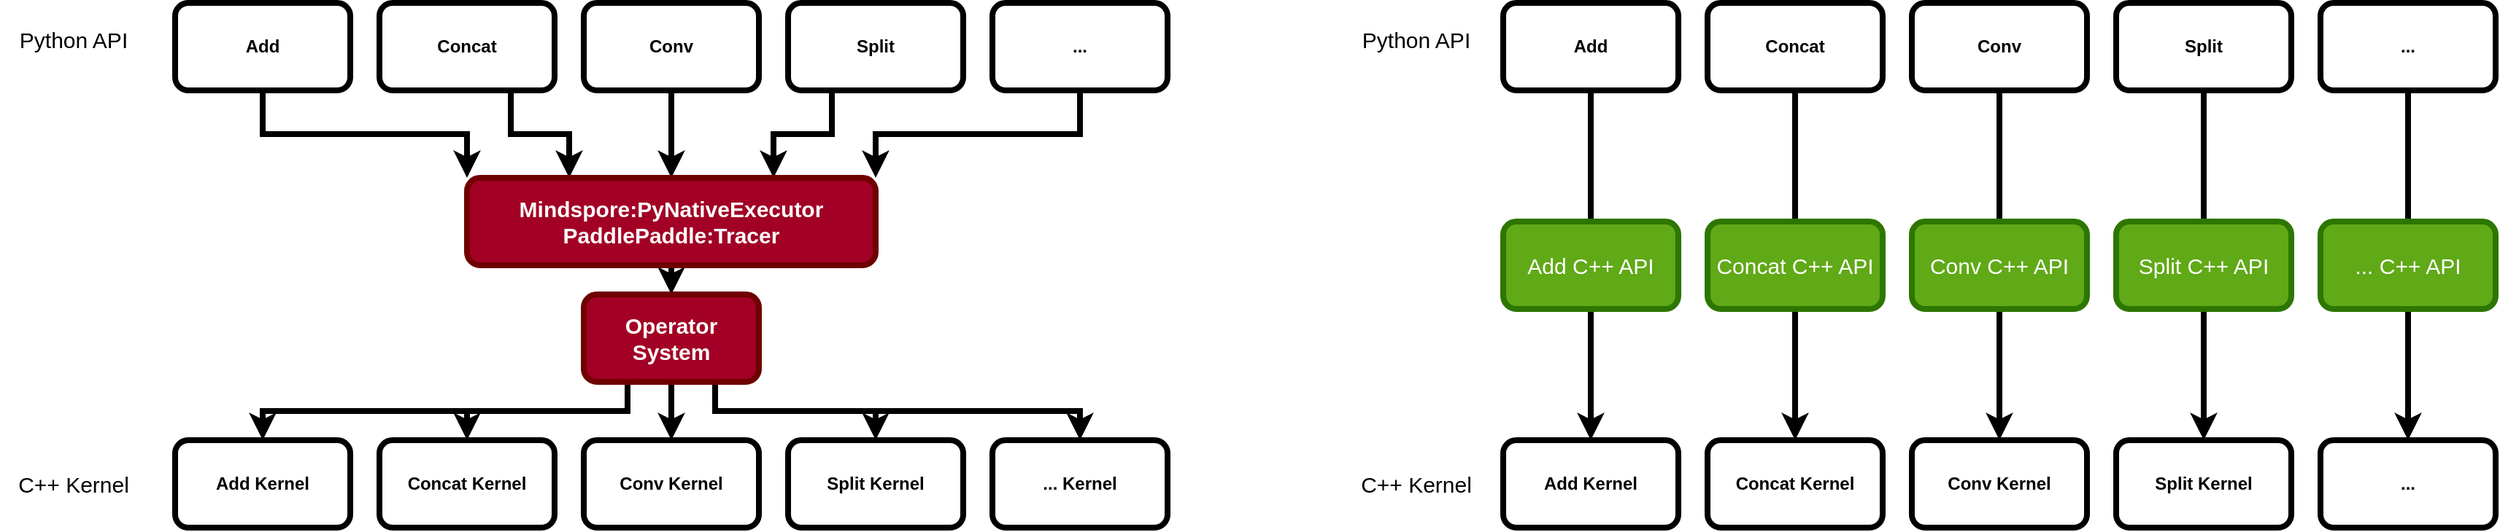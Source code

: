 <mxfile version="20.1.1" type="github">
  <diagram id="CJEKYBVr-cLUKP1DG46G" name="Page-1">
    <mxGraphModel dx="2916" dy="826" grid="1" gridSize="10" guides="1" tooltips="1" connect="1" arrows="1" fold="1" page="1" pageScale="1" pageWidth="850" pageHeight="1100" math="0" shadow="0">
      <root>
        <mxCell id="0" />
        <mxCell id="1" parent="0" />
        <mxCell id="QSSNPomlL2tXUdGTERZc-15" style="edgeStyle=orthogonalEdgeStyle;rounded=0;orthogonalLoop=1;jettySize=auto;html=1;exitX=0.5;exitY=1;exitDx=0;exitDy=0;entryX=0;entryY=0;entryDx=0;entryDy=0;strokeWidth=4;fontStyle=1" edge="1" parent="1" source="QSSNPomlL2tXUdGTERZc-2" target="QSSNPomlL2tXUdGTERZc-13">
          <mxGeometry relative="1" as="geometry" />
        </mxCell>
        <mxCell id="QSSNPomlL2tXUdGTERZc-2" value="Add" style="rounded=1;whiteSpace=wrap;html=1;strokeWidth=4;fontStyle=1" vertex="1" parent="1">
          <mxGeometry x="80" y="160" width="120" height="60" as="geometry" />
        </mxCell>
        <mxCell id="QSSNPomlL2tXUdGTERZc-19" style="edgeStyle=orthogonalEdgeStyle;rounded=0;orthogonalLoop=1;jettySize=auto;html=1;exitX=0.5;exitY=1;exitDx=0;exitDy=0;entryX=1;entryY=0;entryDx=0;entryDy=0;strokeWidth=4;fontStyle=1" edge="1" parent="1" source="QSSNPomlL2tXUdGTERZc-3" target="QSSNPomlL2tXUdGTERZc-13">
          <mxGeometry relative="1" as="geometry" />
        </mxCell>
        <mxCell id="QSSNPomlL2tXUdGTERZc-3" value="..." style="rounded=1;whiteSpace=wrap;html=1;strokeWidth=4;fontStyle=1" vertex="1" parent="1">
          <mxGeometry x="640" y="160" width="120" height="60" as="geometry" />
        </mxCell>
        <mxCell id="QSSNPomlL2tXUdGTERZc-18" style="edgeStyle=orthogonalEdgeStyle;rounded=0;orthogonalLoop=1;jettySize=auto;html=1;exitX=0.5;exitY=1;exitDx=0;exitDy=0;entryX=0.75;entryY=0;entryDx=0;entryDy=0;strokeWidth=4;fontStyle=1" edge="1" parent="1" source="QSSNPomlL2tXUdGTERZc-4" target="QSSNPomlL2tXUdGTERZc-13">
          <mxGeometry relative="1" as="geometry">
            <Array as="points">
              <mxPoint x="530" y="220" />
              <mxPoint x="530" y="250" />
              <mxPoint x="490" y="250" />
            </Array>
          </mxGeometry>
        </mxCell>
        <mxCell id="QSSNPomlL2tXUdGTERZc-4" value="Split" style="rounded=1;whiteSpace=wrap;html=1;strokeWidth=4;fontStyle=1" vertex="1" parent="1">
          <mxGeometry x="500" y="160" width="120" height="60" as="geometry" />
        </mxCell>
        <mxCell id="QSSNPomlL2tXUdGTERZc-17" style="edgeStyle=orthogonalEdgeStyle;rounded=0;orthogonalLoop=1;jettySize=auto;html=1;exitX=0.5;exitY=1;exitDx=0;exitDy=0;entryX=0.5;entryY=0;entryDx=0;entryDy=0;strokeWidth=4;fontStyle=1" edge="1" parent="1" source="QSSNPomlL2tXUdGTERZc-5" target="QSSNPomlL2tXUdGTERZc-13">
          <mxGeometry relative="1" as="geometry" />
        </mxCell>
        <mxCell id="QSSNPomlL2tXUdGTERZc-5" value="Conv" style="rounded=1;whiteSpace=wrap;html=1;strokeWidth=4;fontStyle=1" vertex="1" parent="1">
          <mxGeometry x="360" y="160" width="120" height="60" as="geometry" />
        </mxCell>
        <mxCell id="QSSNPomlL2tXUdGTERZc-16" style="edgeStyle=orthogonalEdgeStyle;rounded=0;orthogonalLoop=1;jettySize=auto;html=1;exitX=0.5;exitY=1;exitDx=0;exitDy=0;entryX=0.25;entryY=0;entryDx=0;entryDy=0;strokeWidth=4;fontStyle=1" edge="1" parent="1" source="QSSNPomlL2tXUdGTERZc-6" target="QSSNPomlL2tXUdGTERZc-13">
          <mxGeometry relative="1" as="geometry">
            <Array as="points">
              <mxPoint x="310" y="220" />
              <mxPoint x="310" y="250" />
              <mxPoint x="350" y="250" />
            </Array>
          </mxGeometry>
        </mxCell>
        <mxCell id="QSSNPomlL2tXUdGTERZc-6" value="Concat" style="rounded=1;whiteSpace=wrap;html=1;strokeWidth=4;fontStyle=1" vertex="1" parent="1">
          <mxGeometry x="220" y="160" width="120" height="60" as="geometry" />
        </mxCell>
        <mxCell id="QSSNPomlL2tXUdGTERZc-8" value="Conv Kernel" style="rounded=1;whiteSpace=wrap;html=1;strokeWidth=4;fontStyle=1" vertex="1" parent="1">
          <mxGeometry x="360" y="460" width="120" height="60" as="geometry" />
        </mxCell>
        <mxCell id="QSSNPomlL2tXUdGTERZc-9" value="Add Kernel" style="rounded=1;whiteSpace=wrap;html=1;strokeWidth=4;fontStyle=1" vertex="1" parent="1">
          <mxGeometry x="80" y="460" width="120" height="60" as="geometry" />
        </mxCell>
        <mxCell id="QSSNPomlL2tXUdGTERZc-10" value="... Kernel" style="rounded=1;whiteSpace=wrap;html=1;strokeWidth=4;fontStyle=1" vertex="1" parent="1">
          <mxGeometry x="640" y="460" width="120" height="60" as="geometry" />
        </mxCell>
        <mxCell id="QSSNPomlL2tXUdGTERZc-11" value="Split Kernel" style="rounded=1;whiteSpace=wrap;html=1;strokeWidth=4;fontStyle=1" vertex="1" parent="1">
          <mxGeometry x="500" y="460" width="120" height="60" as="geometry" />
        </mxCell>
        <mxCell id="QSSNPomlL2tXUdGTERZc-12" value="Concat Kernel" style="rounded=1;whiteSpace=wrap;html=1;strokeWidth=4;fontStyle=1" vertex="1" parent="1">
          <mxGeometry x="220" y="460" width="120" height="60" as="geometry" />
        </mxCell>
        <mxCell id="QSSNPomlL2tXUdGTERZc-25" style="edgeStyle=orthogonalEdgeStyle;rounded=0;orthogonalLoop=1;jettySize=auto;html=1;exitX=0.5;exitY=1;exitDx=0;exitDy=0;entryX=0.5;entryY=0;entryDx=0;entryDy=0;strokeWidth=4;fontStyle=1" edge="1" parent="1" source="QSSNPomlL2tXUdGTERZc-13" target="QSSNPomlL2tXUdGTERZc-14">
          <mxGeometry relative="1" as="geometry" />
        </mxCell>
        <mxCell id="QSSNPomlL2tXUdGTERZc-13" value="Mindspore:PyNativeExecutor&lt;br style=&quot;font-size: 15px;&quot;&gt;PaddlePaddle:Tracer" style="rounded=1;whiteSpace=wrap;html=1;fillColor=#a20025;fontColor=#ffffff;strokeColor=#6F0000;fontStyle=1;fontSize=15;strokeWidth=4;" vertex="1" parent="1">
          <mxGeometry x="280" y="280" width="280" height="60" as="geometry" />
        </mxCell>
        <mxCell id="QSSNPomlL2tXUdGTERZc-20" style="edgeStyle=orthogonalEdgeStyle;rounded=0;orthogonalLoop=1;jettySize=auto;html=1;exitX=0.25;exitY=1;exitDx=0;exitDy=0;entryX=0.5;entryY=0;entryDx=0;entryDy=0;strokeWidth=4;fontStyle=1" edge="1" parent="1" source="QSSNPomlL2tXUdGTERZc-14" target="QSSNPomlL2tXUdGTERZc-9">
          <mxGeometry relative="1" as="geometry" />
        </mxCell>
        <mxCell id="QSSNPomlL2tXUdGTERZc-21" style="edgeStyle=orthogonalEdgeStyle;rounded=0;orthogonalLoop=1;jettySize=auto;html=1;exitX=0.25;exitY=1;exitDx=0;exitDy=0;strokeWidth=4;fontStyle=1" edge="1" parent="1" source="QSSNPomlL2tXUdGTERZc-14" target="QSSNPomlL2tXUdGTERZc-12">
          <mxGeometry relative="1" as="geometry" />
        </mxCell>
        <mxCell id="QSSNPomlL2tXUdGTERZc-22" style="edgeStyle=orthogonalEdgeStyle;rounded=0;orthogonalLoop=1;jettySize=auto;html=1;exitX=0.5;exitY=1;exitDx=0;exitDy=0;entryX=0.5;entryY=0;entryDx=0;entryDy=0;strokeWidth=4;fontStyle=1" edge="1" parent="1" source="QSSNPomlL2tXUdGTERZc-14" target="QSSNPomlL2tXUdGTERZc-8">
          <mxGeometry relative="1" as="geometry" />
        </mxCell>
        <mxCell id="QSSNPomlL2tXUdGTERZc-23" style="edgeStyle=orthogonalEdgeStyle;rounded=0;orthogonalLoop=1;jettySize=auto;html=1;exitX=0.75;exitY=1;exitDx=0;exitDy=0;strokeWidth=4;fontStyle=1" edge="1" parent="1" source="QSSNPomlL2tXUdGTERZc-14" target="QSSNPomlL2tXUdGTERZc-11">
          <mxGeometry relative="1" as="geometry" />
        </mxCell>
        <mxCell id="QSSNPomlL2tXUdGTERZc-24" style="edgeStyle=orthogonalEdgeStyle;rounded=0;orthogonalLoop=1;jettySize=auto;html=1;exitX=0.75;exitY=1;exitDx=0;exitDy=0;entryX=0.5;entryY=0;entryDx=0;entryDy=0;strokeWidth=4;fontStyle=1" edge="1" parent="1" source="QSSNPomlL2tXUdGTERZc-14" target="QSSNPomlL2tXUdGTERZc-10">
          <mxGeometry relative="1" as="geometry" />
        </mxCell>
        <mxCell id="QSSNPomlL2tXUdGTERZc-14" value="Operator System" style="rounded=1;whiteSpace=wrap;html=1;fillColor=#a20025;fontColor=#ffffff;strokeColor=#6F0000;fontStyle=1;fontSize=15;strokeWidth=4;" vertex="1" parent="1">
          <mxGeometry x="360" y="360" width="120" height="60" as="geometry" />
        </mxCell>
        <mxCell id="QSSNPomlL2tXUdGTERZc-26" style="edgeStyle=orthogonalEdgeStyle;rounded=0;orthogonalLoop=1;jettySize=auto;html=1;exitX=0.5;exitY=1;exitDx=0;exitDy=0;entryX=0.5;entryY=0;entryDx=0;entryDy=0;strokeWidth=4;fontStyle=1" edge="1" parent="1" source="QSSNPomlL2tXUdGTERZc-27" target="QSSNPomlL2tXUdGTERZc-37">
          <mxGeometry relative="1" as="geometry">
            <mxPoint x="1190" y="280" as="targetPoint" />
          </mxGeometry>
        </mxCell>
        <mxCell id="QSSNPomlL2tXUdGTERZc-51" value="&lt;span style=&quot;color: rgba(0, 0, 0, 0); font-family: monospace; font-size: 0px; text-align: start; background-color: rgb(248, 249, 250);&quot;&gt;%3CmxGraphModel%3E%3Croot%3E%3CmxCell%20id%3D%220%22%2F%3E%3CmxCell%20id%3D%221%22%20parent%3D%220%22%2F%3E%3CmxCell%20id%3D%222%22%20value%3D%22Phi%20%26amp%3Bamp%3B%26amp%3Bamp%3B%20AD%20API%20System%22%20style%3D%22edgeLabel%3Bhtml%3D1%3Balign%3Dcenter%3BverticalAlign%3Dmiddle%3Bresizable%3D0%3Bpoints%3D%5B%5D%3BfontSize%3D15%3B%22%20vertex%3D%221%22%20connectable%3D%220%22%20parent%3D%221%22%3E%3CmxGeometry%20x%3D%221090%22%20y%3D%22290%22%20as%3D%22geometry%22%3E%3CmxPoint%20x%3D%228%22%20y%3D%22-6%22%20as%3D%22offset%22%2F%3E%3C%2FmxGeometry%3E%3C%2FmxCell%3E%3C%2Froot%3E%3C%2FmxGraphModel%3E&lt;/span&gt;" style="edgeLabel;html=1;align=center;verticalAlign=middle;resizable=0;points=[];fontSize=15;" vertex="1" connectable="0" parent="QSSNPomlL2tXUdGTERZc-26">
          <mxGeometry x="-0.233" y="-2" relative="1" as="geometry">
            <mxPoint as="offset" />
          </mxGeometry>
        </mxCell>
        <mxCell id="QSSNPomlL2tXUdGTERZc-27" value="Add" style="rounded=1;whiteSpace=wrap;html=1;strokeWidth=4;fontStyle=1" vertex="1" parent="1">
          <mxGeometry x="990" y="160" width="120" height="60" as="geometry" />
        </mxCell>
        <mxCell id="QSSNPomlL2tXUdGTERZc-28" style="edgeStyle=orthogonalEdgeStyle;rounded=0;orthogonalLoop=1;jettySize=auto;html=1;exitX=0.5;exitY=1;exitDx=0;exitDy=0;entryX=0.5;entryY=0;entryDx=0;entryDy=0;strokeWidth=4;fontStyle=1" edge="1" parent="1" source="QSSNPomlL2tXUdGTERZc-29" target="QSSNPomlL2tXUdGTERZc-38">
          <mxGeometry relative="1" as="geometry">
            <mxPoint x="1470" y="280" as="targetPoint" />
          </mxGeometry>
        </mxCell>
        <mxCell id="QSSNPomlL2tXUdGTERZc-29" value="..." style="rounded=1;whiteSpace=wrap;html=1;strokeWidth=4;fontStyle=1" vertex="1" parent="1">
          <mxGeometry x="1550" y="160" width="120" height="60" as="geometry" />
        </mxCell>
        <mxCell id="QSSNPomlL2tXUdGTERZc-30" style="edgeStyle=orthogonalEdgeStyle;rounded=0;orthogonalLoop=1;jettySize=auto;html=1;exitX=0.5;exitY=1;exitDx=0;exitDy=0;entryX=0.5;entryY=0;entryDx=0;entryDy=0;strokeWidth=4;fontStyle=1" edge="1" parent="1" source="QSSNPomlL2tXUdGTERZc-31" target="QSSNPomlL2tXUdGTERZc-39">
          <mxGeometry relative="1" as="geometry">
            <Array as="points">
              <mxPoint x="1470" y="240" />
              <mxPoint x="1470" y="240" />
            </Array>
            <mxPoint x="1400" y="280" as="targetPoint" />
          </mxGeometry>
        </mxCell>
        <mxCell id="QSSNPomlL2tXUdGTERZc-31" value="Split" style="rounded=1;whiteSpace=wrap;html=1;strokeWidth=4;fontStyle=1" vertex="1" parent="1">
          <mxGeometry x="1410" y="160" width="120" height="60" as="geometry" />
        </mxCell>
        <mxCell id="QSSNPomlL2tXUdGTERZc-32" style="edgeStyle=orthogonalEdgeStyle;rounded=0;orthogonalLoop=1;jettySize=auto;html=1;exitX=0.5;exitY=1;exitDx=0;exitDy=0;entryX=0.5;entryY=0;entryDx=0;entryDy=0;strokeWidth=4;fontStyle=1" edge="1" parent="1" source="QSSNPomlL2tXUdGTERZc-33" target="QSSNPomlL2tXUdGTERZc-36">
          <mxGeometry relative="1" as="geometry">
            <mxPoint x="1330" y="280" as="targetPoint" />
          </mxGeometry>
        </mxCell>
        <mxCell id="QSSNPomlL2tXUdGTERZc-33" value="Conv" style="rounded=1;whiteSpace=wrap;html=1;strokeWidth=4;fontStyle=1" vertex="1" parent="1">
          <mxGeometry x="1270" y="160" width="120" height="60" as="geometry" />
        </mxCell>
        <mxCell id="QSSNPomlL2tXUdGTERZc-34" style="edgeStyle=orthogonalEdgeStyle;rounded=0;orthogonalLoop=1;jettySize=auto;html=1;exitX=0.5;exitY=1;exitDx=0;exitDy=0;entryX=0.5;entryY=0;entryDx=0;entryDy=0;strokeWidth=4;fontStyle=1" edge="1" parent="1" source="QSSNPomlL2tXUdGTERZc-35" target="QSSNPomlL2tXUdGTERZc-40">
          <mxGeometry relative="1" as="geometry">
            <Array as="points">
              <mxPoint x="1190" y="240" />
              <mxPoint x="1190" y="240" />
            </Array>
            <mxPoint x="1260" y="280" as="targetPoint" />
          </mxGeometry>
        </mxCell>
        <mxCell id="QSSNPomlL2tXUdGTERZc-35" value="Concat" style="rounded=1;whiteSpace=wrap;html=1;strokeWidth=4;fontStyle=1" vertex="1" parent="1">
          <mxGeometry x="1130" y="160" width="120" height="60" as="geometry" />
        </mxCell>
        <mxCell id="QSSNPomlL2tXUdGTERZc-36" value="Conv Kernel" style="rounded=1;whiteSpace=wrap;html=1;strokeWidth=4;fontStyle=1" vertex="1" parent="1">
          <mxGeometry x="1270" y="460" width="120" height="60" as="geometry" />
        </mxCell>
        <mxCell id="QSSNPomlL2tXUdGTERZc-37" value="Add Kernel" style="rounded=1;whiteSpace=wrap;html=1;strokeWidth=4;fontStyle=1" vertex="1" parent="1">
          <mxGeometry x="990" y="460" width="120" height="60" as="geometry" />
        </mxCell>
        <mxCell id="QSSNPomlL2tXUdGTERZc-38" value="..." style="rounded=1;whiteSpace=wrap;html=1;strokeWidth=4;fontStyle=1" vertex="1" parent="1">
          <mxGeometry x="1550" y="460" width="120" height="60" as="geometry" />
        </mxCell>
        <mxCell id="QSSNPomlL2tXUdGTERZc-39" value="Split Kernel" style="rounded=1;whiteSpace=wrap;html=1;strokeWidth=4;fontStyle=1" vertex="1" parent="1">
          <mxGeometry x="1410" y="460" width="120" height="60" as="geometry" />
        </mxCell>
        <mxCell id="QSSNPomlL2tXUdGTERZc-40" value="Concat Kernel" style="rounded=1;whiteSpace=wrap;html=1;strokeWidth=4;fontStyle=1" vertex="1" parent="1">
          <mxGeometry x="1130" y="460" width="120" height="60" as="geometry" />
        </mxCell>
        <mxCell id="QSSNPomlL2tXUdGTERZc-54" value="Add C++ API" style="rounded=1;whiteSpace=wrap;html=1;fontSize=15;strokeWidth=4;fillColor=#60a917;fontColor=#ffffff;strokeColor=#2D7600;" vertex="1" parent="1">
          <mxGeometry x="990" y="310" width="120" height="60" as="geometry" />
        </mxCell>
        <mxCell id="QSSNPomlL2tXUdGTERZc-55" value="Conv C++ API" style="rounded=1;whiteSpace=wrap;html=1;fontSize=15;strokeWidth=4;fillColor=#60a917;fontColor=#ffffff;strokeColor=#2D7600;" vertex="1" parent="1">
          <mxGeometry x="1270" y="310" width="120" height="60" as="geometry" />
        </mxCell>
        <mxCell id="QSSNPomlL2tXUdGTERZc-56" value="Concat C++ API" style="rounded=1;whiteSpace=wrap;html=1;fontSize=15;strokeWidth=4;fillColor=#60a917;fontColor=#ffffff;strokeColor=#2D7600;" vertex="1" parent="1">
          <mxGeometry x="1130" y="310" width="120" height="60" as="geometry" />
        </mxCell>
        <mxCell id="QSSNPomlL2tXUdGTERZc-57" value="... C++ API" style="rounded=1;whiteSpace=wrap;html=1;fontSize=15;strokeWidth=4;fillColor=#60a917;fontColor=#ffffff;strokeColor=#2D7600;" vertex="1" parent="1">
          <mxGeometry x="1550" y="310" width="120" height="60" as="geometry" />
        </mxCell>
        <mxCell id="QSSNPomlL2tXUdGTERZc-58" value="Split C++ API" style="rounded=1;whiteSpace=wrap;html=1;fontSize=15;strokeWidth=4;fillColor=#60a917;fontColor=#ffffff;strokeColor=#2D7600;" vertex="1" parent="1">
          <mxGeometry x="1410" y="310" width="120" height="60" as="geometry" />
        </mxCell>
        <mxCell id="QSSNPomlL2tXUdGTERZc-60" value="Python API" style="text;html=1;align=center;verticalAlign=middle;resizable=0;points=[];autosize=1;strokeColor=none;fillColor=none;fontSize=15;" vertex="1" parent="1">
          <mxGeometry x="-40" y="170" width="100" height="30" as="geometry" />
        </mxCell>
        <mxCell id="QSSNPomlL2tXUdGTERZc-61" value="C++ Kernel" style="text;html=1;align=center;verticalAlign=middle;resizable=0;points=[];autosize=1;strokeColor=none;fillColor=none;fontSize=15;" vertex="1" parent="1">
          <mxGeometry x="-40" y="475" width="100" height="30" as="geometry" />
        </mxCell>
        <mxCell id="QSSNPomlL2tXUdGTERZc-62" value="Python API" style="text;html=1;align=center;verticalAlign=middle;resizable=0;points=[];autosize=1;strokeColor=none;fillColor=none;fontSize=15;" vertex="1" parent="1">
          <mxGeometry x="880" y="170" width="100" height="30" as="geometry" />
        </mxCell>
        <mxCell id="QSSNPomlL2tXUdGTERZc-63" value="C++ Kernel" style="text;html=1;align=center;verticalAlign=middle;resizable=0;points=[];autosize=1;strokeColor=none;fillColor=none;fontSize=15;" vertex="1" parent="1">
          <mxGeometry x="880" y="475" width="100" height="30" as="geometry" />
        </mxCell>
      </root>
    </mxGraphModel>
  </diagram>
</mxfile>

